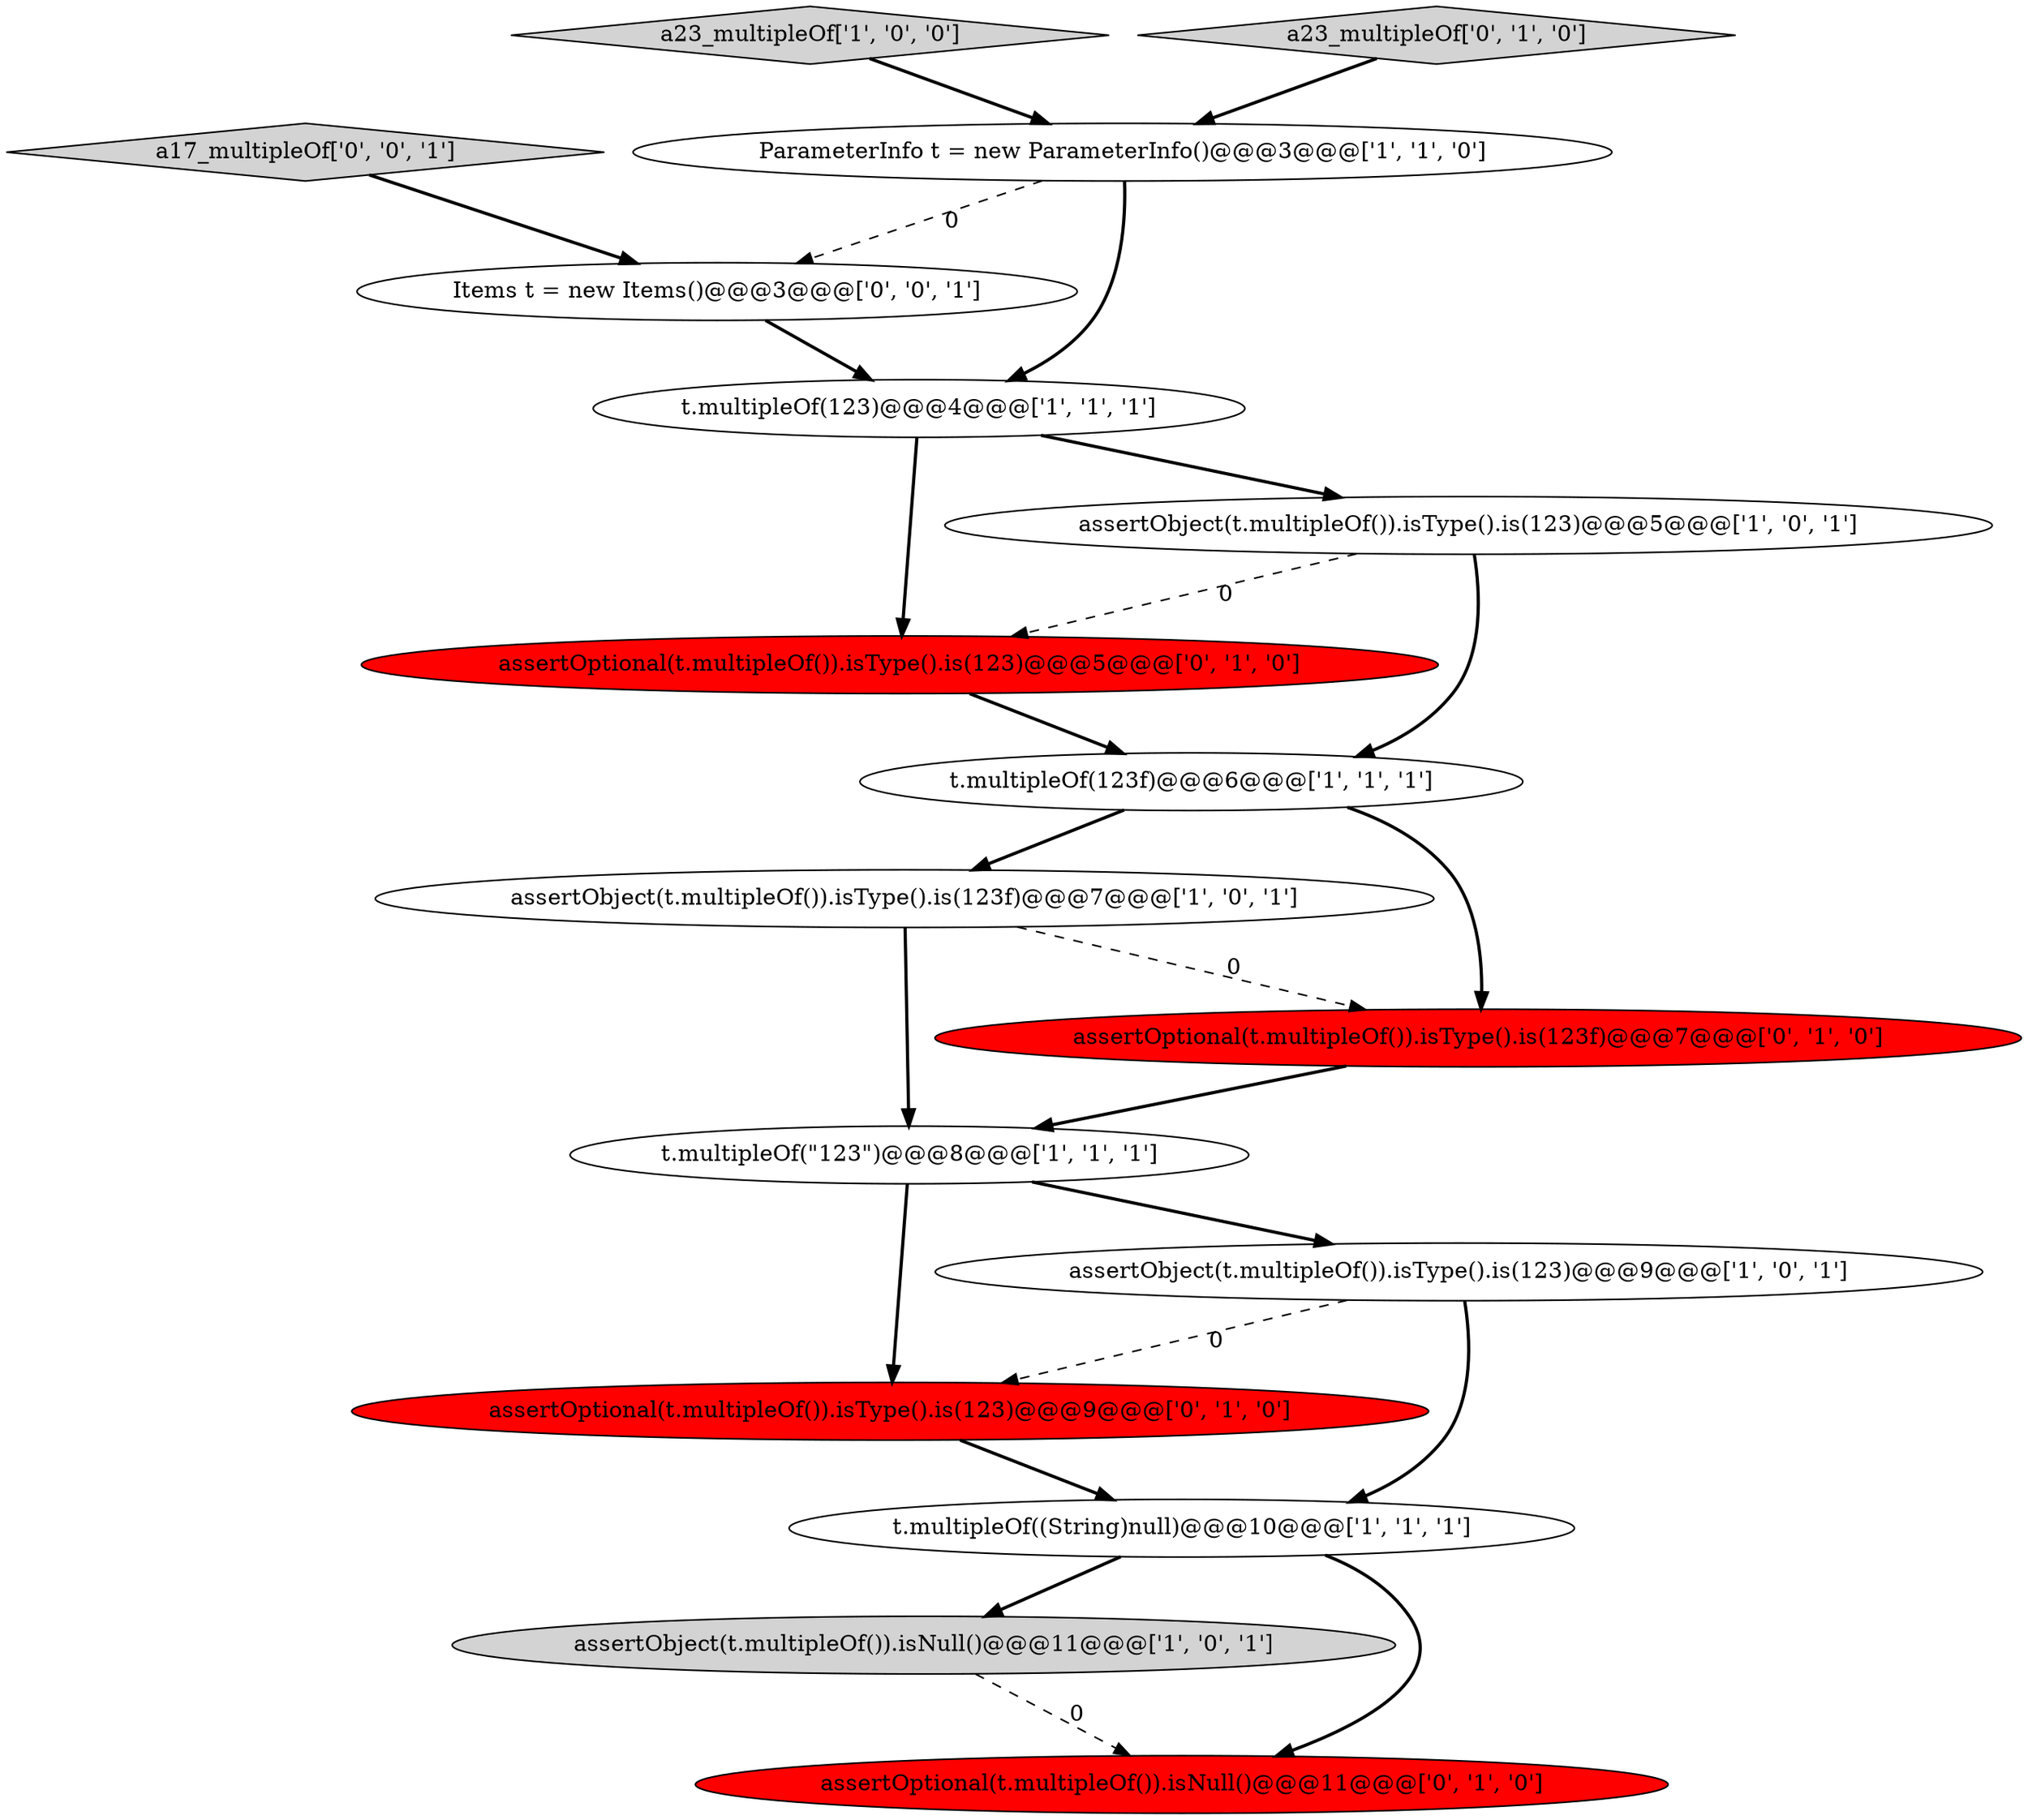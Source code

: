 digraph {
8 [style = filled, label = "assertObject(t.multipleOf()).isNull()@@@11@@@['1', '0', '1']", fillcolor = lightgray, shape = ellipse image = "AAA0AAABBB1BBB"];
6 [style = filled, label = "t.multipleOf(123)@@@4@@@['1', '1', '1']", fillcolor = white, shape = ellipse image = "AAA0AAABBB1BBB"];
5 [style = filled, label = "t.multipleOf(\"123\")@@@8@@@['1', '1', '1']", fillcolor = white, shape = ellipse image = "AAA0AAABBB1BBB"];
11 [style = filled, label = "assertOptional(t.multipleOf()).isNull()@@@11@@@['0', '1', '0']", fillcolor = red, shape = ellipse image = "AAA1AAABBB2BBB"];
15 [style = filled, label = "Items t = new Items()@@@3@@@['0', '0', '1']", fillcolor = white, shape = ellipse image = "AAA0AAABBB3BBB"];
16 [style = filled, label = "a17_multipleOf['0', '0', '1']", fillcolor = lightgray, shape = diamond image = "AAA0AAABBB3BBB"];
0 [style = filled, label = "assertObject(t.multipleOf()).isType().is(123f)@@@7@@@['1', '0', '1']", fillcolor = white, shape = ellipse image = "AAA0AAABBB1BBB"];
12 [style = filled, label = "assertOptional(t.multipleOf()).isType().is(123)@@@5@@@['0', '1', '0']", fillcolor = red, shape = ellipse image = "AAA1AAABBB2BBB"];
10 [style = filled, label = "assertOptional(t.multipleOf()).isType().is(123)@@@9@@@['0', '1', '0']", fillcolor = red, shape = ellipse image = "AAA1AAABBB2BBB"];
4 [style = filled, label = "a23_multipleOf['1', '0', '0']", fillcolor = lightgray, shape = diamond image = "AAA0AAABBB1BBB"];
14 [style = filled, label = "a23_multipleOf['0', '1', '0']", fillcolor = lightgray, shape = diamond image = "AAA0AAABBB2BBB"];
13 [style = filled, label = "assertOptional(t.multipleOf()).isType().is(123f)@@@7@@@['0', '1', '0']", fillcolor = red, shape = ellipse image = "AAA1AAABBB2BBB"];
9 [style = filled, label = "ParameterInfo t = new ParameterInfo()@@@3@@@['1', '1', '0']", fillcolor = white, shape = ellipse image = "AAA0AAABBB1BBB"];
3 [style = filled, label = "assertObject(t.multipleOf()).isType().is(123)@@@5@@@['1', '0', '1']", fillcolor = white, shape = ellipse image = "AAA0AAABBB1BBB"];
7 [style = filled, label = "t.multipleOf(123f)@@@6@@@['1', '1', '1']", fillcolor = white, shape = ellipse image = "AAA0AAABBB1BBB"];
1 [style = filled, label = "t.multipleOf((String)null)@@@10@@@['1', '1', '1']", fillcolor = white, shape = ellipse image = "AAA0AAABBB1BBB"];
2 [style = filled, label = "assertObject(t.multipleOf()).isType().is(123)@@@9@@@['1', '0', '1']", fillcolor = white, shape = ellipse image = "AAA0AAABBB1BBB"];
7->13 [style = bold, label=""];
4->9 [style = bold, label=""];
6->3 [style = bold, label=""];
5->10 [style = bold, label=""];
16->15 [style = bold, label=""];
1->8 [style = bold, label=""];
2->1 [style = bold, label=""];
7->0 [style = bold, label=""];
15->6 [style = bold, label=""];
12->7 [style = bold, label=""];
2->10 [style = dashed, label="0"];
1->11 [style = bold, label=""];
9->6 [style = bold, label=""];
5->2 [style = bold, label=""];
3->12 [style = dashed, label="0"];
3->7 [style = bold, label=""];
9->15 [style = dashed, label="0"];
0->13 [style = dashed, label="0"];
13->5 [style = bold, label=""];
14->9 [style = bold, label=""];
8->11 [style = dashed, label="0"];
10->1 [style = bold, label=""];
0->5 [style = bold, label=""];
6->12 [style = bold, label=""];
}
